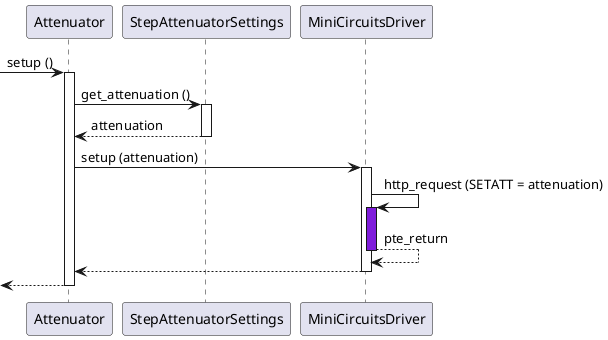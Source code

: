 @startuml

participant Attenuator as att
participant StepAttenuatorSettings as attset
participant MiniCircuitsDriver as mcd


[-> att++: setup ()
att -> attset ++: get_attenuation ()
return attenuation
att -> mcd ++: setup (attenuation)
mcd -> mcd: http_request (SETATT = attenuation)
activate mcd #7F1CDB
return pte_return
return
return


@enduml
